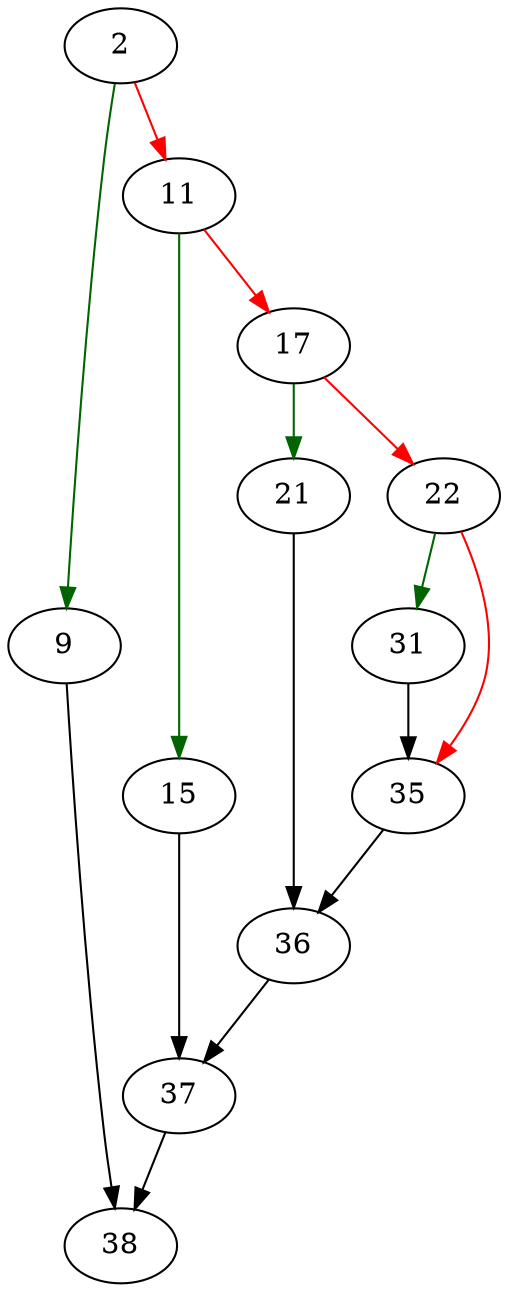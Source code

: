 strict digraph "output_file_open" {
	// Node definitions.
	2 [entry=true];
	9;
	11;
	38;
	15;
	17;
	37;
	21;
	22;
	36;
	31;
	35;

	// Edge definitions.
	2 -> 9 [
		color=darkgreen
		cond=true
	];
	2 -> 11 [
		color=red
		cond=false
	];
	9 -> 38;
	11 -> 15 [
		color=darkgreen
		cond=true
	];
	11 -> 17 [
		color=red
		cond=false
	];
	15 -> 37;
	17 -> 21 [
		color=darkgreen
		cond=true
	];
	17 -> 22 [
		color=red
		cond=false
	];
	37 -> 38;
	21 -> 36;
	22 -> 31 [
		color=darkgreen
		cond=true
	];
	22 -> 35 [
		color=red
		cond=false
	];
	36 -> 37;
	31 -> 35;
	35 -> 36;
}